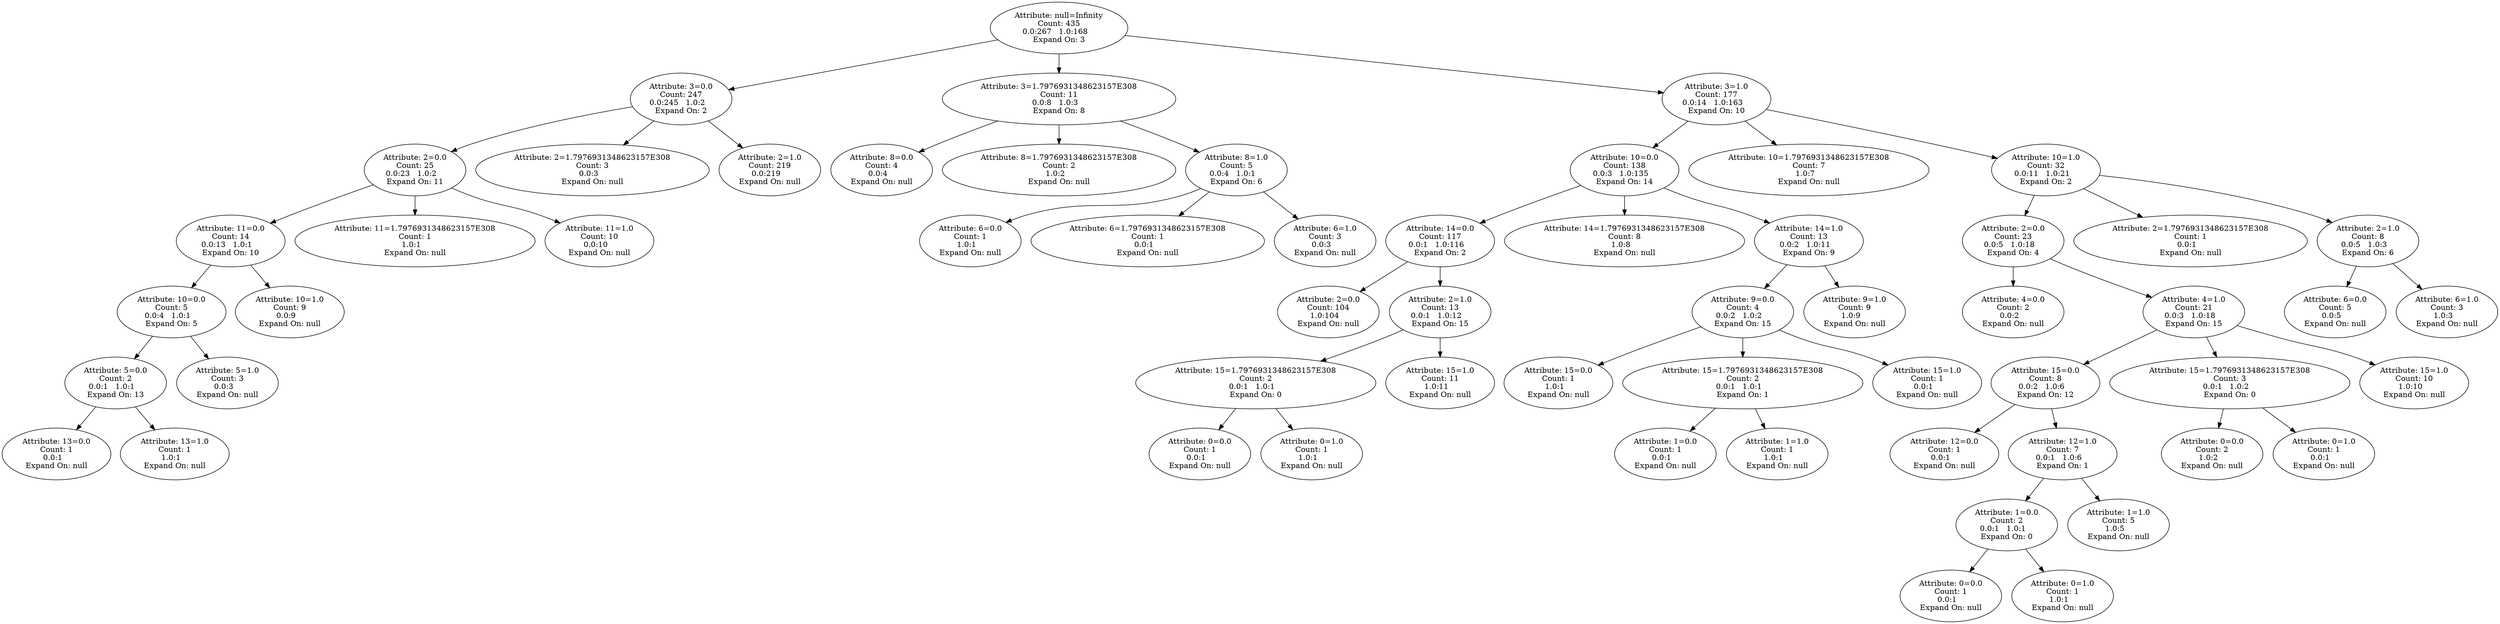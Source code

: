 digraph voting {
decisionDecisionNode5801319c[label="Attribute: null=Infinity
Count: 435
0.0:267   1.0:168   
Expand On: 3"];decisionDecisionNode5801319c -> decisionDecisionNode62587c94;
decisionDecisionNode62587c94[label="Attribute: 3=0.0
Count: 247
0.0:245   1.0:2   
Expand On: 2"];decisionDecisionNode62587c94 -> decisionDecisionNode1f5b0afd;
decisionDecisionNode1f5b0afd[label="Attribute: 2=0.0
Count: 25
0.0:23   1.0:2   
Expand On: 11"];decisionDecisionNode1f5b0afd -> decisionDecisionNode122e7820;
decisionDecisionNode122e7820[label="Attribute: 11=0.0
Count: 14
0.0:13   1.0:1   
Expand On: 10"];decisionDecisionNode122e7820 -> decisionDecisionNode28d08633;
decisionDecisionNode28d08633[label="Attribute: 10=0.0
Count: 5
0.0:4   1.0:1   
Expand On: 5"];decisionDecisionNode28d08633 -> decisionDecisionNode121a9334;
decisionDecisionNode121a9334[label="Attribute: 5=0.0
Count: 2
0.0:1   1.0:1   
Expand On: 13"];decisionDecisionNode121a9334 -> decisionDecisionNodeeb64435;
decisionDecisionNodeeb64435[label="Attribute: 13=0.0
Count: 1
0.0:1   
Expand On: null"];decisionDecisionNode121a9334 -> decisionDecisionNode6037fb1e;
decisionDecisionNode6037fb1e[label="Attribute: 13=1.0
Count: 1
1.0:1   
Expand On: null"];decisionDecisionNode28d08633 -> decisionDecisionNode7b479feb;
decisionDecisionNode7b479feb[label="Attribute: 5=1.0
Count: 3
0.0:3   
Expand On: null"];decisionDecisionNode122e7820 -> decisionDecisionNode1b543c88;
decisionDecisionNode1b543c88[label="Attribute: 10=1.0
Count: 9
0.0:9   
Expand On: null"];decisionDecisionNode1f5b0afd -> decisionDecisionNode375212bc;
decisionDecisionNode375212bc[label="Attribute: 11=1.7976931348623157E308
Count: 1
1.0:1   
Expand On: null"];decisionDecisionNode1f5b0afd -> decisionDecisionNode1cf11404;
decisionDecisionNode1cf11404[label="Attribute: 11=1.0
Count: 10
0.0:10   
Expand On: null"];decisionDecisionNode62587c94 -> decisionDecisionNode17592174;
decisionDecisionNode17592174[label="Attribute: 2=1.7976931348623157E308
Count: 3
0.0:3   
Expand On: null"];decisionDecisionNode62587c94 -> decisionDecisionNode5ca352a5;
decisionDecisionNode5ca352a5[label="Attribute: 2=1.0
Count: 219
0.0:219   
Expand On: null"];decisionDecisionNode5801319c -> decisionDecisionNode6686fe26;
decisionDecisionNode6686fe26[label="Attribute: 3=1.7976931348623157E308
Count: 11
0.0:8   1.0:3   
Expand On: 8"];decisionDecisionNode6686fe26 -> decisionDecisionNode2897a560;
decisionDecisionNode2897a560[label="Attribute: 8=0.0
Count: 4
0.0:4   
Expand On: null"];decisionDecisionNode6686fe26 -> decisionDecisionNode7bea5671;
decisionDecisionNode7bea5671[label="Attribute: 8=1.7976931348623157E308
Count: 2
1.0:2   
Expand On: null"];decisionDecisionNode6686fe26 -> decisionDecisionNode55d15445;
decisionDecisionNode55d15445[label="Attribute: 8=1.0
Count: 5
0.0:4   1.0:1   
Expand On: 6"];decisionDecisionNode55d15445 -> decisionDecisionNode21f3aa07;
decisionDecisionNode21f3aa07[label="Attribute: 6=0.0
Count: 1
1.0:1   
Expand On: null"];decisionDecisionNode55d15445 -> decisionDecisionNode41fc2fb;
decisionDecisionNode41fc2fb[label="Attribute: 6=1.7976931348623157E308
Count: 1
0.0:1   
Expand On: null"];decisionDecisionNode55d15445 -> decisionDecisionNode4139eeda;
decisionDecisionNode4139eeda[label="Attribute: 6=1.0
Count: 3
0.0:3   
Expand On: null"];decisionDecisionNode5801319c -> decisionDecisionNode42704baa;
decisionDecisionNode42704baa[label="Attribute: 3=1.0
Count: 177
0.0:14   1.0:163   
Expand On: 10"];decisionDecisionNode42704baa -> decisionDecisionNode5a77a7f9;
decisionDecisionNode5a77a7f9[label="Attribute: 10=0.0
Count: 138
0.0:3   1.0:135   
Expand On: 14"];decisionDecisionNode5a77a7f9 -> decisionDecisionNode65b4fad5;
decisionDecisionNode65b4fad5[label="Attribute: 14=0.0
Count: 117
0.0:1   1.0:116   
Expand On: 2"];decisionDecisionNode65b4fad5 -> decisionDecisionNode4cbfea1d;
decisionDecisionNode4cbfea1d[label="Attribute: 2=0.0
Count: 104
1.0:104   
Expand On: null"];decisionDecisionNode65b4fad5 -> decisionDecisionNode4ba33d48;
decisionDecisionNode4ba33d48[label="Attribute: 2=1.0
Count: 13
0.0:1   1.0:12   
Expand On: 15"];decisionDecisionNode4ba33d48 -> decisionDecisionNode4a0c68c3;
decisionDecisionNode4a0c68c3[label="Attribute: 15=1.7976931348623157E308
Count: 2
0.0:1   1.0:1   
Expand On: 0"];decisionDecisionNode4a0c68c3 -> decisionDecisionNode74b2002f;
decisionDecisionNode74b2002f[label="Attribute: 0=0.0
Count: 1
0.0:1   
Expand On: null"];decisionDecisionNode4a0c68c3 -> decisionDecisionNode522a4983;
decisionDecisionNode522a4983[label="Attribute: 0=1.0
Count: 1
1.0:1   
Expand On: null"];decisionDecisionNode4ba33d48 -> decisionDecisionNode56406199;
decisionDecisionNode56406199[label="Attribute: 15=1.0
Count: 11
1.0:11   
Expand On: null"];decisionDecisionNode5a77a7f9 -> decisionDecisionNode1cc7b00c;
decisionDecisionNode1cc7b00c[label="Attribute: 14=1.7976931348623157E308
Count: 8
1.0:8   
Expand On: null"];decisionDecisionNode5a77a7f9 -> decisionDecisionNode79f6f296;
decisionDecisionNode79f6f296[label="Attribute: 14=1.0
Count: 13
0.0:2   1.0:11   
Expand On: 9"];decisionDecisionNode79f6f296 -> decisionDecisionNode43b09468;
decisionDecisionNode43b09468[label="Attribute: 9=0.0
Count: 4
0.0:2   1.0:2   
Expand On: 15"];decisionDecisionNode43b09468 -> decisionDecisionNode7ddf5a8f;
decisionDecisionNode7ddf5a8f[label="Attribute: 15=0.0
Count: 1
1.0:1   
Expand On: null"];decisionDecisionNode43b09468 -> decisionDecisionNode52b2a2d8;
decisionDecisionNode52b2a2d8[label="Attribute: 15=1.7976931348623157E308
Count: 2
0.0:1   1.0:1   
Expand On: 1"];decisionDecisionNode52b2a2d8 -> decisionDecisionNode4de13d52;
decisionDecisionNode4de13d52[label="Attribute: 1=0.0
Count: 1
0.0:1   
Expand On: null"];decisionDecisionNode52b2a2d8 -> decisionDecisionNode7e80fa6f;
decisionDecisionNode7e80fa6f[label="Attribute: 1=1.0
Count: 1
1.0:1   
Expand On: null"];decisionDecisionNode43b09468 -> decisionDecisionNode45b9ce4b;
decisionDecisionNode45b9ce4b[label="Attribute: 15=1.0
Count: 1
0.0:1   
Expand On: null"];decisionDecisionNode79f6f296 -> decisionDecisionNode2996c1b0;
decisionDecisionNode2996c1b0[label="Attribute: 9=1.0
Count: 9
1.0:9   
Expand On: null"];decisionDecisionNode42704baa -> decisionDecisionNode68861f24;
decisionDecisionNode68861f24[label="Attribute: 10=1.7976931348623157E308
Count: 7
1.0:7   
Expand On: null"];decisionDecisionNode42704baa -> decisionDecisionNode3d66aa18;
decisionDecisionNode3d66aa18[label="Attribute: 10=1.0
Count: 32
0.0:11   1.0:21   
Expand On: 2"];decisionDecisionNode3d66aa18 -> decisionDecisionNode1f292d26;
decisionDecisionNode1f292d26[label="Attribute: 2=0.0
Count: 23
0.0:5   1.0:18   
Expand On: 4"];decisionDecisionNode1f292d26 -> decisionDecisionNode485329c5;
decisionDecisionNode485329c5[label="Attribute: 4=0.0
Count: 2
0.0:2   
Expand On: null"];decisionDecisionNode1f292d26 -> decisionDecisionNode4bdb699b;
decisionDecisionNode4bdb699b[label="Attribute: 4=1.0
Count: 21
0.0:3   1.0:18   
Expand On: 15"];decisionDecisionNode4bdb699b -> decisionDecisionNode31f26605;
decisionDecisionNode31f26605[label="Attribute: 15=0.0
Count: 8
0.0:2   1.0:6   
Expand On: 12"];decisionDecisionNode31f26605 -> decisionDecisionNode2107ebe1;
decisionDecisionNode2107ebe1[label="Attribute: 12=0.0
Count: 1
0.0:1   
Expand On: null"];decisionDecisionNode31f26605 -> decisionDecisionNodef0f11b8;
decisionDecisionNodef0f11b8[label="Attribute: 12=1.0
Count: 7
0.0:1   1.0:6   
Expand On: 1"];decisionDecisionNodef0f11b8 -> decisionDecisionNode26544ec1;
decisionDecisionNode26544ec1[label="Attribute: 1=0.0
Count: 2
0.0:1   1.0:1   
Expand On: 0"];decisionDecisionNode26544ec1 -> decisionDecisionNode68fe748f;
decisionDecisionNode68fe748f[label="Attribute: 0=0.0
Count: 1
0.0:1   
Expand On: null"];decisionDecisionNode26544ec1 -> decisionDecisionNode19968e23;
decisionDecisionNode19968e23[label="Attribute: 0=1.0
Count: 1
1.0:1   
Expand On: null"];decisionDecisionNodef0f11b8 -> decisionDecisionNode6b4da8f4;
decisionDecisionNode6b4da8f4[label="Attribute: 1=1.0
Count: 5
1.0:5   
Expand On: null"];decisionDecisionNode4bdb699b -> decisionDecisionNode378f6235;
decisionDecisionNode378f6235[label="Attribute: 15=1.7976931348623157E308
Count: 3
0.0:1   1.0:2   
Expand On: 0"];decisionDecisionNode378f6235 -> decisionDecisionNode2678a212;
decisionDecisionNode2678a212[label="Attribute: 0=0.0
Count: 2
1.0:2   
Expand On: null"];decisionDecisionNode378f6235 -> decisionDecisionNode39d85f79;
decisionDecisionNode39d85f79[label="Attribute: 0=1.0
Count: 1
0.0:1   
Expand On: null"];decisionDecisionNode4bdb699b -> decisionDecisionNode2c641e9a;
decisionDecisionNode2c641e9a[label="Attribute: 15=1.0
Count: 10
1.0:10   
Expand On: null"];decisionDecisionNode3d66aa18 -> decisionDecisionNode6115273a;
decisionDecisionNode6115273a[label="Attribute: 2=1.7976931348623157E308
Count: 1
0.0:1   
Expand On: null"];decisionDecisionNode3d66aa18 -> decisionDecisionNode33c282a1;
decisionDecisionNode33c282a1[label="Attribute: 2=1.0
Count: 8
0.0:5   1.0:3   
Expand On: 6"];decisionDecisionNode33c282a1 -> decisionDecisionNode270e3293;
decisionDecisionNode270e3293[label="Attribute: 6=0.0
Count: 5
0.0:5   
Expand On: null"];decisionDecisionNode33c282a1 -> decisionDecisionNode151a64ed;
decisionDecisionNode151a64ed[label="Attribute: 6=1.0
Count: 3
1.0:3   
Expand On: null"];
}
